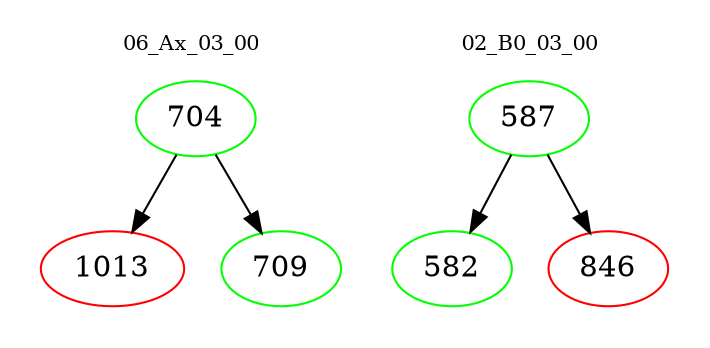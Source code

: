 digraph{
subgraph cluster_0 {
color = white
label = "06_Ax_03_00";
fontsize=10;
T0_704 [label="704", color="green"]
T0_704 -> T0_1013 [color="black"]
T0_1013 [label="1013", color="red"]
T0_704 -> T0_709 [color="black"]
T0_709 [label="709", color="green"]
}
subgraph cluster_1 {
color = white
label = "02_B0_03_00";
fontsize=10;
T1_587 [label="587", color="green"]
T1_587 -> T1_582 [color="black"]
T1_582 [label="582", color="green"]
T1_587 -> T1_846 [color="black"]
T1_846 [label="846", color="red"]
}
}
